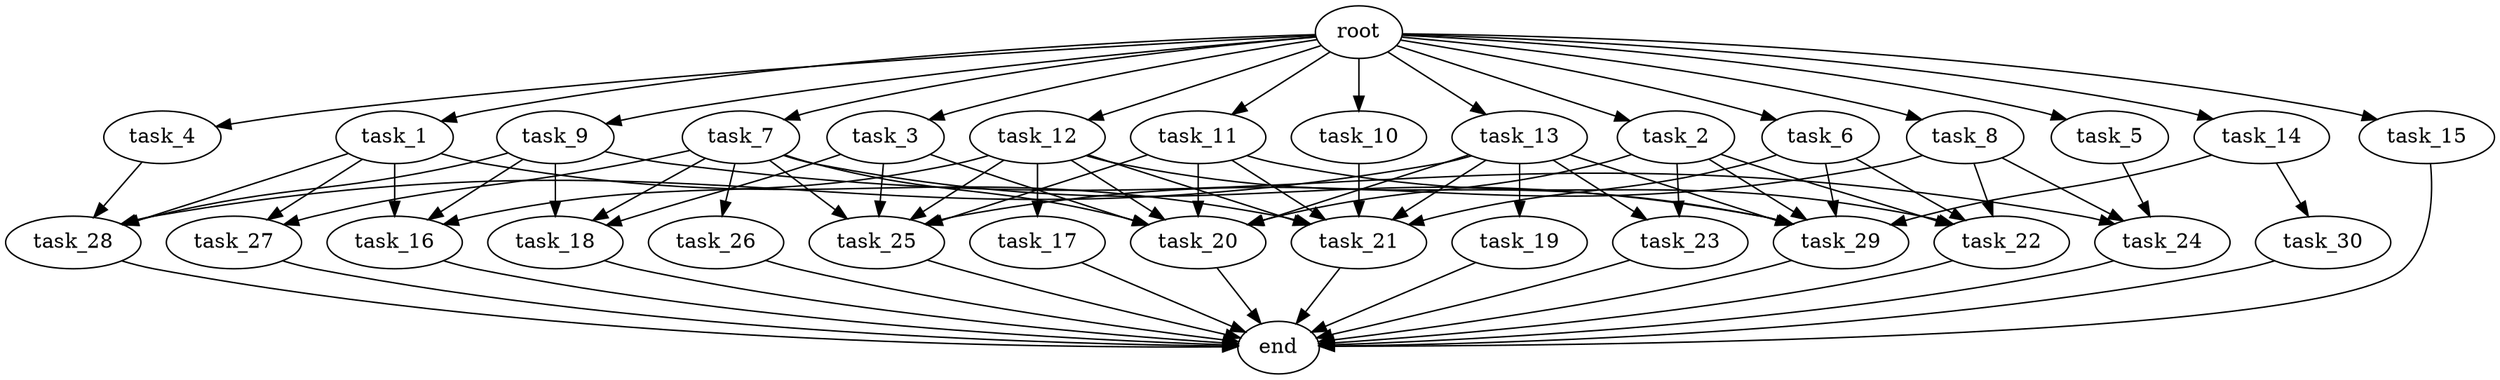 digraph G {
  root [size="0.000000e+00"];
  task_1 [size="3.885322e+10"];
  task_2 [size="9.097981e+10"];
  task_3 [size="3.930363e+10"];
  task_4 [size="9.779951e+10"];
  task_5 [size="2.556081e+10"];
  task_6 [size="9.034130e+09"];
  task_7 [size="8.227255e+10"];
  task_8 [size="2.355369e+10"];
  task_9 [size="2.104655e+10"];
  task_10 [size="8.902577e+10"];
  task_11 [size="9.158992e+10"];
  task_12 [size="6.313896e+10"];
  task_13 [size="8.794793e+10"];
  task_14 [size="7.667642e+10"];
  task_15 [size="4.063482e+10"];
  task_16 [size="3.397829e+09"];
  task_17 [size="8.664579e+10"];
  task_18 [size="8.232155e+10"];
  task_19 [size="9.405014e+10"];
  task_20 [size="4.711442e+10"];
  task_21 [size="4.130200e+10"];
  task_22 [size="8.411794e+10"];
  task_23 [size="7.174143e+10"];
  task_24 [size="8.767736e+10"];
  task_25 [size="8.202593e+10"];
  task_26 [size="8.244184e+10"];
  task_27 [size="6.985123e+10"];
  task_28 [size="5.063839e+10"];
  task_29 [size="3.519212e+10"];
  task_30 [size="6.021557e+10"];
  end [size="0.000000e+00"];

  root -> task_1 [size="1.000000e-12"];
  root -> task_2 [size="1.000000e-12"];
  root -> task_3 [size="1.000000e-12"];
  root -> task_4 [size="1.000000e-12"];
  root -> task_5 [size="1.000000e-12"];
  root -> task_6 [size="1.000000e-12"];
  root -> task_7 [size="1.000000e-12"];
  root -> task_8 [size="1.000000e-12"];
  root -> task_9 [size="1.000000e-12"];
  root -> task_10 [size="1.000000e-12"];
  root -> task_11 [size="1.000000e-12"];
  root -> task_12 [size="1.000000e-12"];
  root -> task_13 [size="1.000000e-12"];
  root -> task_14 [size="1.000000e-12"];
  root -> task_15 [size="1.000000e-12"];
  task_1 -> task_16 [size="1.132610e+07"];
  task_1 -> task_21 [size="6.883667e+07"];
  task_1 -> task_27 [size="3.492562e+08"];
  task_1 -> task_28 [size="1.265960e+08"];
  task_2 -> task_20 [size="7.852403e+07"];
  task_2 -> task_22 [size="2.102948e+08"];
  task_2 -> task_23 [size="3.587071e+08"];
  task_2 -> task_29 [size="5.865353e+07"];
  task_3 -> task_18 [size="2.744052e+08"];
  task_3 -> task_20 [size="7.852403e+07"];
  task_3 -> task_25 [size="1.640519e+08"];
  task_4 -> task_28 [size="1.265960e+08"];
  task_5 -> task_24 [size="2.922579e+08"];
  task_6 -> task_21 [size="6.883667e+07"];
  task_6 -> task_22 [size="2.102948e+08"];
  task_6 -> task_29 [size="5.865353e+07"];
  task_7 -> task_18 [size="2.744052e+08"];
  task_7 -> task_20 [size="7.852403e+07"];
  task_7 -> task_25 [size="1.640519e+08"];
  task_7 -> task_26 [size="8.244184e+08"];
  task_7 -> task_27 [size="3.492562e+08"];
  task_7 -> task_29 [size="5.865353e+07"];
  task_8 -> task_22 [size="2.102948e+08"];
  task_8 -> task_24 [size="2.922579e+08"];
  task_8 -> task_25 [size="1.640519e+08"];
  task_9 -> task_16 [size="1.132610e+07"];
  task_9 -> task_18 [size="2.744052e+08"];
  task_9 -> task_24 [size="2.922579e+08"];
  task_9 -> task_28 [size="1.265960e+08"];
  task_10 -> task_21 [size="6.883667e+07"];
  task_11 -> task_20 [size="7.852403e+07"];
  task_11 -> task_21 [size="6.883667e+07"];
  task_11 -> task_22 [size="2.102948e+08"];
  task_11 -> task_25 [size="1.640519e+08"];
  task_12 -> task_16 [size="1.132610e+07"];
  task_12 -> task_17 [size="8.664579e+08"];
  task_12 -> task_20 [size="7.852403e+07"];
  task_12 -> task_21 [size="6.883667e+07"];
  task_12 -> task_25 [size="1.640519e+08"];
  task_12 -> task_29 [size="5.865353e+07"];
  task_13 -> task_19 [size="9.405014e+08"];
  task_13 -> task_20 [size="7.852403e+07"];
  task_13 -> task_21 [size="6.883667e+07"];
  task_13 -> task_23 [size="3.587071e+08"];
  task_13 -> task_28 [size="1.265960e+08"];
  task_13 -> task_29 [size="5.865353e+07"];
  task_14 -> task_29 [size="5.865353e+07"];
  task_14 -> task_30 [size="6.021557e+08"];
  task_15 -> end [size="1.000000e-12"];
  task_16 -> end [size="1.000000e-12"];
  task_17 -> end [size="1.000000e-12"];
  task_18 -> end [size="1.000000e-12"];
  task_19 -> end [size="1.000000e-12"];
  task_20 -> end [size="1.000000e-12"];
  task_21 -> end [size="1.000000e-12"];
  task_22 -> end [size="1.000000e-12"];
  task_23 -> end [size="1.000000e-12"];
  task_24 -> end [size="1.000000e-12"];
  task_25 -> end [size="1.000000e-12"];
  task_26 -> end [size="1.000000e-12"];
  task_27 -> end [size="1.000000e-12"];
  task_28 -> end [size="1.000000e-12"];
  task_29 -> end [size="1.000000e-12"];
  task_30 -> end [size="1.000000e-12"];
}
